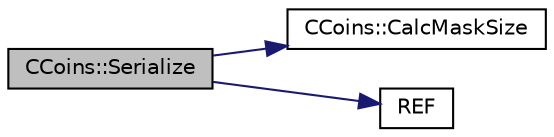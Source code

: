 digraph "CCoins::Serialize"
{
  edge [fontname="Helvetica",fontsize="10",labelfontname="Helvetica",labelfontsize="10"];
  node [fontname="Helvetica",fontsize="10",shape=record];
  rankdir="LR";
  Node79 [label="CCoins::Serialize",height=0.2,width=0.4,color="black", fillcolor="grey75", style="filled", fontcolor="black"];
  Node79 -> Node80 [color="midnightblue",fontsize="10",style="solid",fontname="Helvetica"];
  Node80 [label="CCoins::CalcMaskSize",height=0.2,width=0.4,color="black", fillcolor="white", style="filled",URL="$class_c_coins.html#a7fc7a42f2b5d7cf7476bfe3e10141e18",tooltip="calculate number of bytes for the bitmask, and its number of non-zero bytes each bit in the bitmask r..."];
  Node79 -> Node81 [color="midnightblue",fontsize="10",style="solid",fontname="Helvetica"];
  Node81 [label="REF",height=0.2,width=0.4,color="black", fillcolor="white", style="filled",URL="$serialize_8h.html#abd1caa7e45d4ba31b7dfdda9949c3b05",tooltip="Used to bypass the rule against non-const reference to temporary where it makes sense with wrappers s..."];
}
